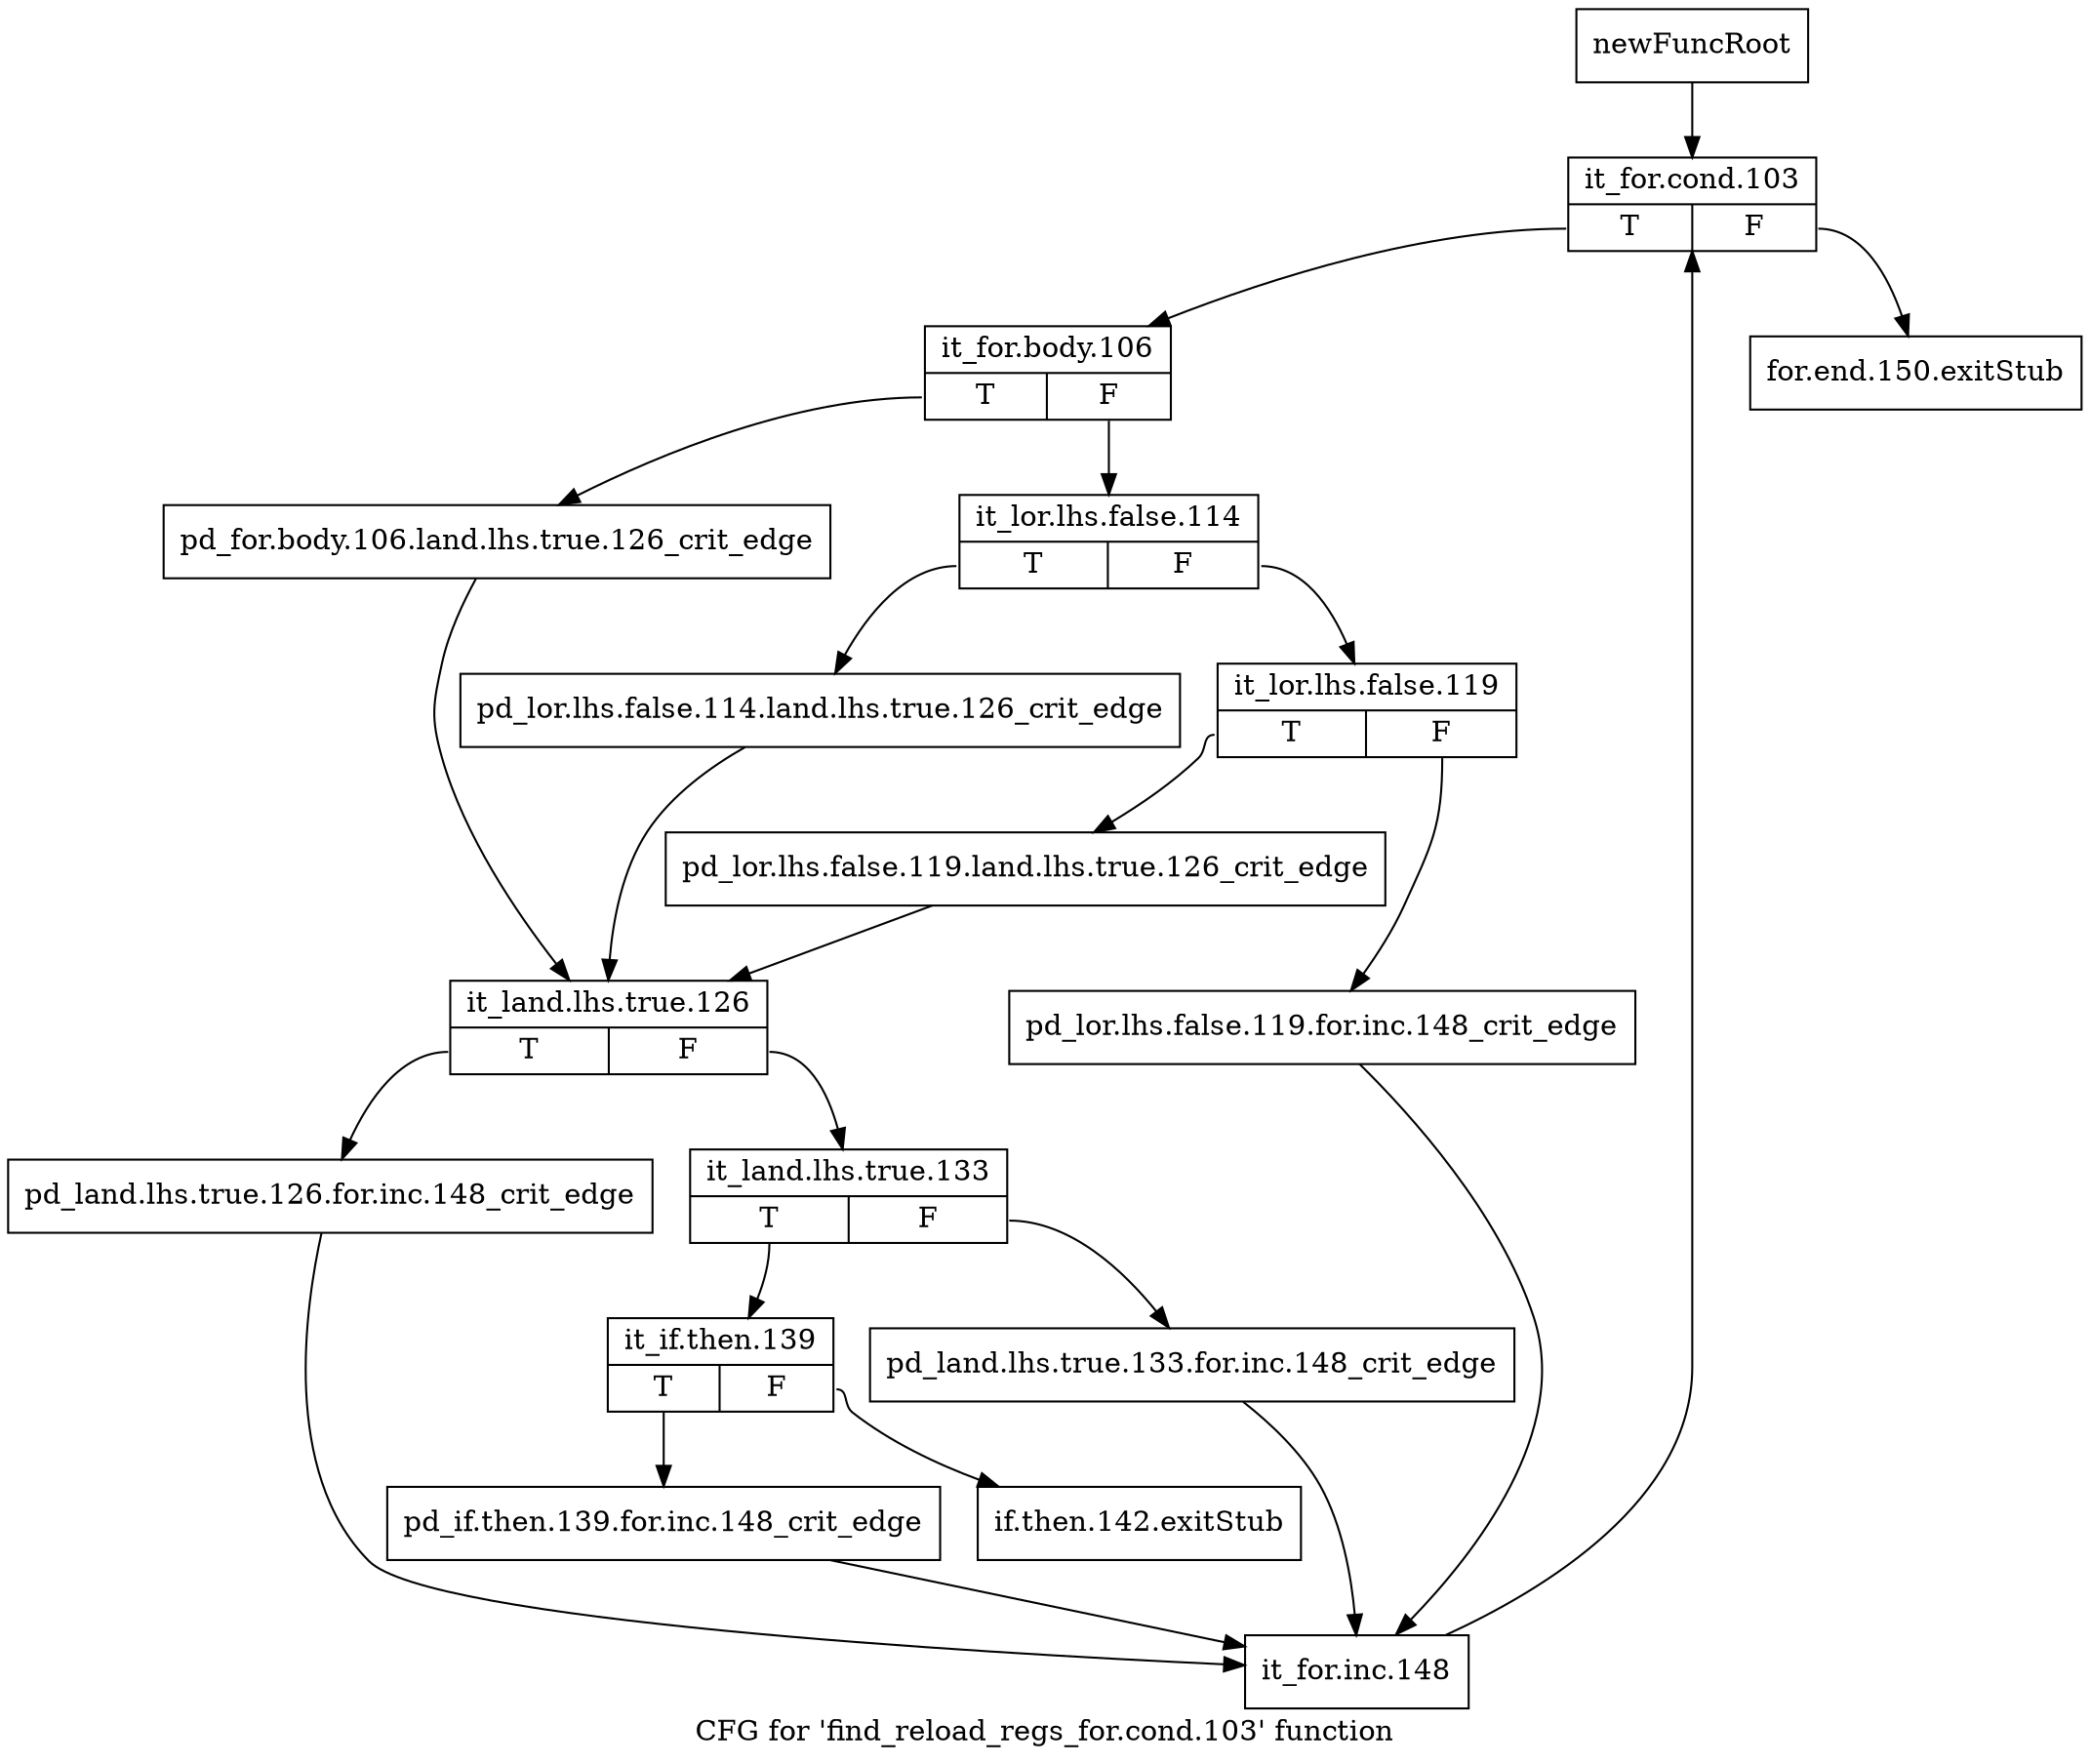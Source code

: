 digraph "CFG for 'find_reload_regs_for.cond.103' function" {
	label="CFG for 'find_reload_regs_for.cond.103' function";

	Node0xbff54a0 [shape=record,label="{newFuncRoot}"];
	Node0xbff54a0 -> Node0xbff5590;
	Node0xbff54f0 [shape=record,label="{for.end.150.exitStub}"];
	Node0xbff5540 [shape=record,label="{if.then.142.exitStub}"];
	Node0xbff5590 [shape=record,label="{it_for.cond.103|{<s0>T|<s1>F}}"];
	Node0xbff5590:s0 -> Node0xbff55e0;
	Node0xbff5590:s1 -> Node0xbff54f0;
	Node0xbff55e0 [shape=record,label="{it_for.body.106|{<s0>T|<s1>F}}"];
	Node0xbff55e0:s0 -> Node0xbff57c0;
	Node0xbff55e0:s1 -> Node0xbff5630;
	Node0xbff5630 [shape=record,label="{it_lor.lhs.false.114|{<s0>T|<s1>F}}"];
	Node0xbff5630:s0 -> Node0xbff5770;
	Node0xbff5630:s1 -> Node0xbff5680;
	Node0xbff5680 [shape=record,label="{it_lor.lhs.false.119|{<s0>T|<s1>F}}"];
	Node0xbff5680:s0 -> Node0xbff5720;
	Node0xbff5680:s1 -> Node0xbff56d0;
	Node0xbff56d0 [shape=record,label="{pd_lor.lhs.false.119.for.inc.148_crit_edge}"];
	Node0xbff56d0 -> Node0xbff59f0;
	Node0xbff5720 [shape=record,label="{pd_lor.lhs.false.119.land.lhs.true.126_crit_edge}"];
	Node0xbff5720 -> Node0xbff5810;
	Node0xbff5770 [shape=record,label="{pd_lor.lhs.false.114.land.lhs.true.126_crit_edge}"];
	Node0xbff5770 -> Node0xbff5810;
	Node0xbff57c0 [shape=record,label="{pd_for.body.106.land.lhs.true.126_crit_edge}"];
	Node0xbff57c0 -> Node0xbff5810;
	Node0xbff5810 [shape=record,label="{it_land.lhs.true.126|{<s0>T|<s1>F}}"];
	Node0xbff5810:s0 -> Node0xbff59a0;
	Node0xbff5810:s1 -> Node0xbff5860;
	Node0xbff5860 [shape=record,label="{it_land.lhs.true.133|{<s0>T|<s1>F}}"];
	Node0xbff5860:s0 -> Node0xbff5900;
	Node0xbff5860:s1 -> Node0xbff58b0;
	Node0xbff58b0 [shape=record,label="{pd_land.lhs.true.133.for.inc.148_crit_edge}"];
	Node0xbff58b0 -> Node0xbff59f0;
	Node0xbff5900 [shape=record,label="{it_if.then.139|{<s0>T|<s1>F}}"];
	Node0xbff5900:s0 -> Node0xbff5950;
	Node0xbff5900:s1 -> Node0xbff5540;
	Node0xbff5950 [shape=record,label="{pd_if.then.139.for.inc.148_crit_edge}"];
	Node0xbff5950 -> Node0xbff59f0;
	Node0xbff59a0 [shape=record,label="{pd_land.lhs.true.126.for.inc.148_crit_edge}"];
	Node0xbff59a0 -> Node0xbff59f0;
	Node0xbff59f0 [shape=record,label="{it_for.inc.148}"];
	Node0xbff59f0 -> Node0xbff5590;
}

